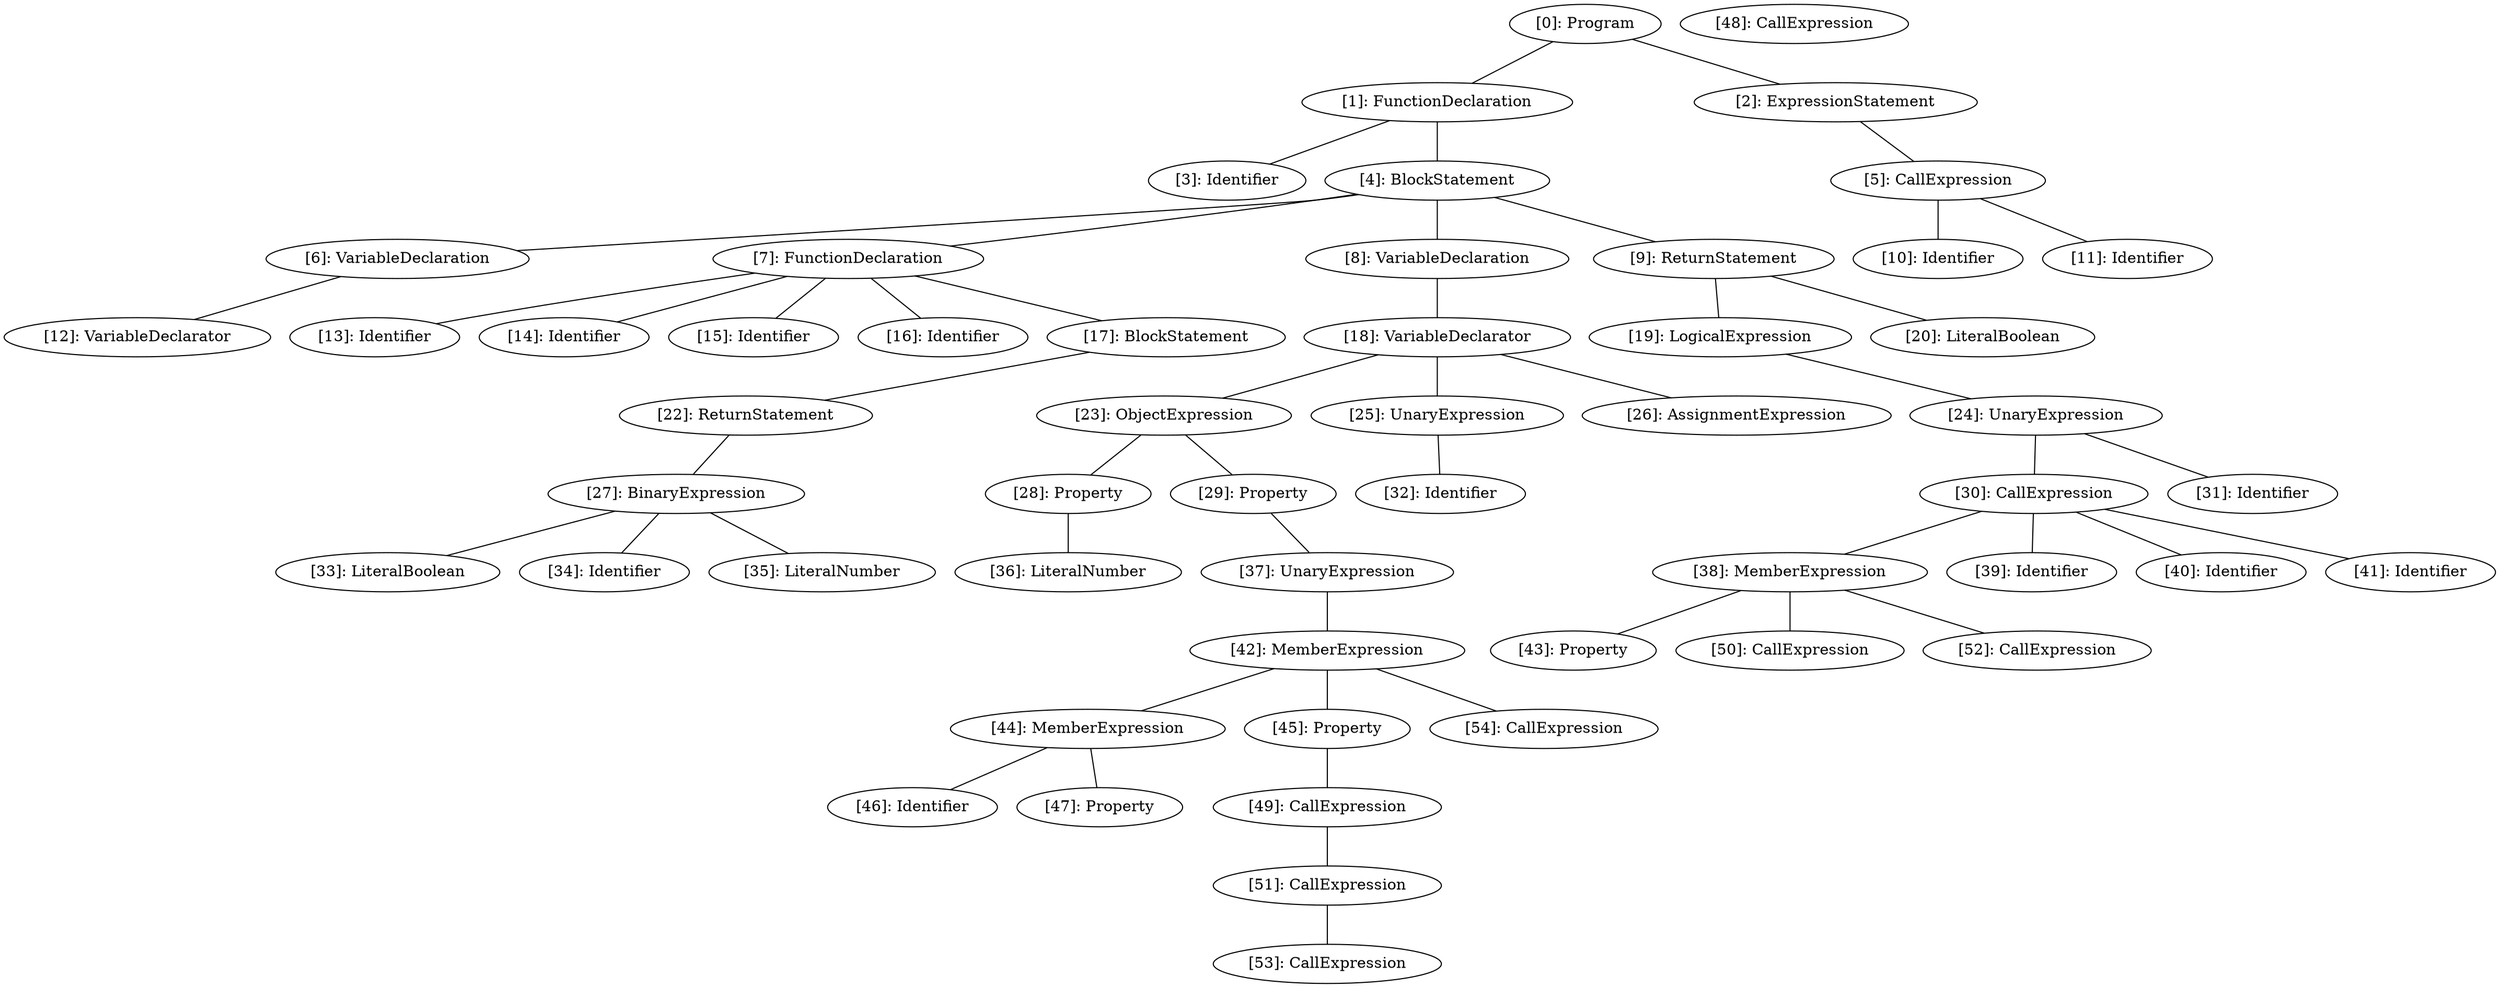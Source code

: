 // Result
graph {
	0 [label="[0]: Program"]
	1 [label="[1]: FunctionDeclaration"]
	2 [label="[2]: ExpressionStatement"]
	3 [label="[3]: Identifier"]
	4 [label="[4]: BlockStatement"]
	5 [label="[5]: CallExpression"]
	6 [label="[6]: VariableDeclaration"]
	7 [label="[7]: FunctionDeclaration"]
	8 [label="[8]: VariableDeclaration"]
	9 [label="[9]: ReturnStatement"]
	10 [label="[10]: Identifier"]
	11 [label="[11]: Identifier"]
	12 [label="[12]: VariableDeclarator"]
	13 [label="[13]: Identifier"]
	14 [label="[14]: Identifier"]
	15 [label="[15]: Identifier"]
	16 [label="[16]: Identifier"]
	17 [label="[17]: BlockStatement"]
	18 [label="[18]: VariableDeclarator"]
	19 [label="[19]: LogicalExpression"]
	20 [label="[20]: LiteralBoolean"]
	22 [label="[22]: ReturnStatement"]
	23 [label="[23]: ObjectExpression"]
	24 [label="[24]: UnaryExpression"]
	25 [label="[25]: UnaryExpression"]
	26 [label="[26]: AssignmentExpression"]
	27 [label="[27]: BinaryExpression"]
	28 [label="[28]: Property"]
	29 [label="[29]: Property"]
	30 [label="[30]: CallExpression"]
	31 [label="[31]: Identifier"]
	32 [label="[32]: Identifier"]
	33 [label="[33]: LiteralBoolean"]
	34 [label="[34]: Identifier"]
	35 [label="[35]: LiteralNumber"]
	36 [label="[36]: LiteralNumber"]
	37 [label="[37]: UnaryExpression"]
	38 [label="[38]: MemberExpression"]
	39 [label="[39]: Identifier"]
	40 [label="[40]: Identifier"]
	41 [label="[41]: Identifier"]
	42 [label="[42]: MemberExpression"]
	43 [label="[43]: Property"]
	44 [label="[44]: MemberExpression"]
	45 [label="[45]: Property"]
	46 [label="[46]: Identifier"]
	47 [label="[47]: Property"]
	48 [label="[48]: CallExpression"]
	49 [label="[49]: CallExpression"]
	50 [label="[50]: CallExpression"]
	51 [label="[51]: CallExpression"]
	52 [label="[52]: CallExpression"]
	53 [label="[53]: CallExpression"]
	54 [label="[54]: CallExpression"]
	0 -- 1
	0 -- 2
	1 -- 3
	1 -- 4
	2 -- 5
	4 -- 6
	4 -- 7
	4 -- 8
	4 -- 9
	5 -- 10
	5 -- 11
	6 -- 12
	7 -- 13
	7 -- 14
	7 -- 15
	7 -- 16
	7 -- 17
	8 -- 18
	9 -- 19
	9 -- 20
	17 -- 22
	18 -- 23
	18 -- 25
	18 -- 26
	19 -- 24
	22 -- 27
	23 -- 28
	23 -- 29
	24 -- 30
	24 -- 31
	25 -- 32
	27 -- 33
	27 -- 34
	27 -- 35
	28 -- 36
	29 -- 37
	30 -- 38
	30 -- 39
	30 -- 40
	30 -- 41
	37 -- 42
	38 -- 43
	38 -- 50
	38 -- 52
	42 -- 44
	42 -- 45
	42 -- 54
	44 -- 46
	44 -- 47
	45 -- 49
	49 -- 51
	51 -- 53
}
